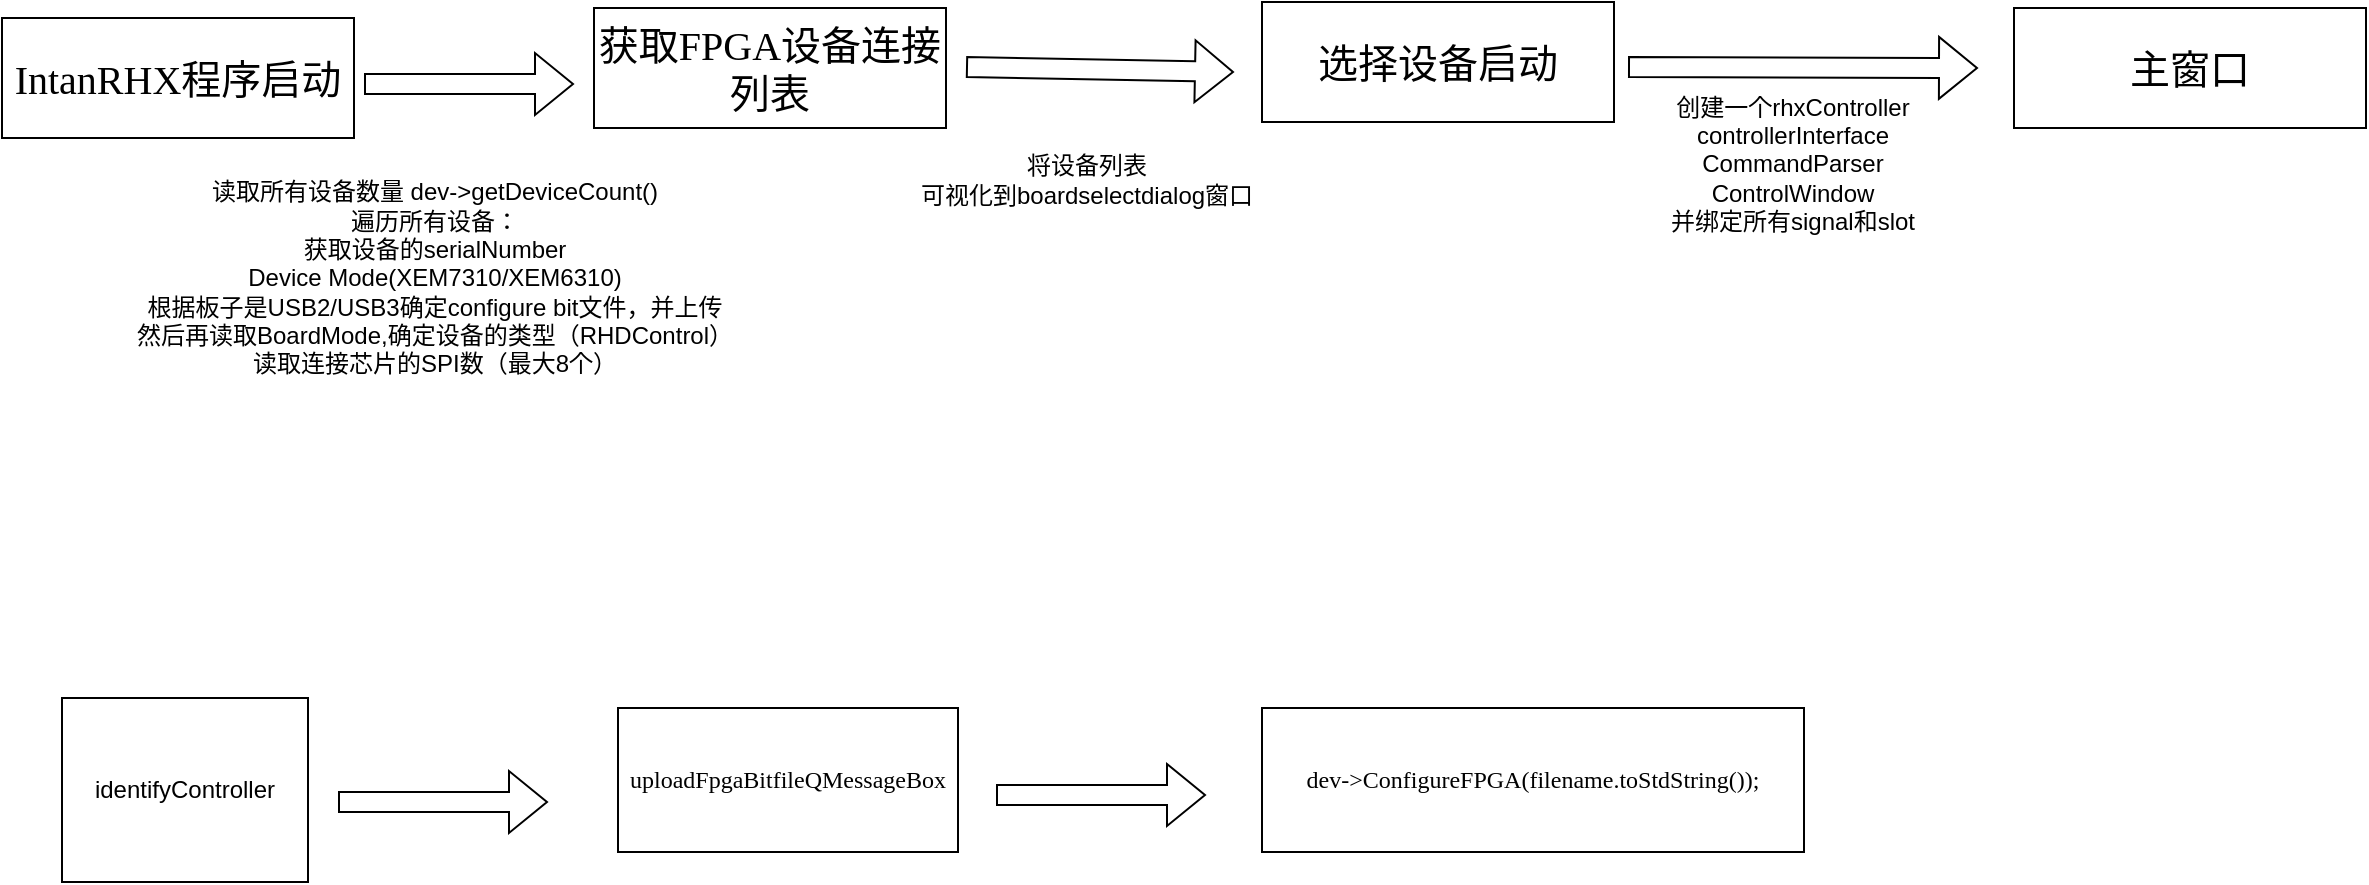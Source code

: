 <mxfile version="21.5.0" type="github">
  <diagram name="第 1 页" id="i18JGJ34kbMfS3A-ol3H">
    <mxGraphModel dx="1834" dy="700" grid="0" gridSize="10" guides="1" tooltips="1" connect="1" arrows="1" fold="1" page="0" pageScale="1" pageWidth="827" pageHeight="1169" math="0" shadow="0">
      <root>
        <mxCell id="0" />
        <mxCell id="1" parent="0" />
        <mxCell id="L6RwBhN4z3n0MRpypiLH-1" value="&lt;font face=&quot;宋体&quot; style=&quot;font-size: 20px;&quot;&gt;IntanRHX程序启动&lt;/font&gt;" style="rounded=0;whiteSpace=wrap;html=1;" vertex="1" parent="1">
          <mxGeometry x="-215" y="99" width="176" height="60" as="geometry" />
        </mxCell>
        <mxCell id="L6RwBhN4z3n0MRpypiLH-2" value="&lt;font face=&quot;宋体&quot; style=&quot;font-size: 20px;&quot;&gt;获取FPGA设备连接列表&lt;/font&gt;" style="rounded=0;whiteSpace=wrap;html=1;" vertex="1" parent="1">
          <mxGeometry x="81" y="94" width="176" height="60" as="geometry" />
        </mxCell>
        <mxCell id="L6RwBhN4z3n0MRpypiLH-3" value="&lt;font face=&quot;宋体&quot; style=&quot;font-size: 20px;&quot;&gt;选择设备启动&lt;/font&gt;" style="rounded=0;whiteSpace=wrap;html=1;" vertex="1" parent="1">
          <mxGeometry x="415" y="91" width="176" height="60" as="geometry" />
        </mxCell>
        <mxCell id="L6RwBhN4z3n0MRpypiLH-4" value="&lt;font face=&quot;宋体&quot;&gt;&lt;span style=&quot;font-size: 20px;&quot;&gt;主窗口&lt;/span&gt;&lt;/font&gt;" style="rounded=0;whiteSpace=wrap;html=1;" vertex="1" parent="1">
          <mxGeometry x="791" y="94" width="176" height="60" as="geometry" />
        </mxCell>
        <mxCell id="L6RwBhN4z3n0MRpypiLH-5" value="" style="shape=flexArrow;endArrow=classic;html=1;rounded=0;" edge="1" parent="1">
          <mxGeometry width="50" height="50" relative="1" as="geometry">
            <mxPoint x="-34" y="132" as="sourcePoint" />
            <mxPoint x="71" y="132" as="targetPoint" />
          </mxGeometry>
        </mxCell>
        <mxCell id="L6RwBhN4z3n0MRpypiLH-6" value="" style="shape=flexArrow;endArrow=classic;html=1;rounded=0;" edge="1" parent="1">
          <mxGeometry width="50" height="50" relative="1" as="geometry">
            <mxPoint x="267" y="123.5" as="sourcePoint" />
            <mxPoint x="401" y="126" as="targetPoint" />
          </mxGeometry>
        </mxCell>
        <mxCell id="L6RwBhN4z3n0MRpypiLH-7" value="" style="shape=flexArrow;endArrow=classic;html=1;rounded=0;" edge="1" parent="1">
          <mxGeometry width="50" height="50" relative="1" as="geometry">
            <mxPoint x="598" y="123.5" as="sourcePoint" />
            <mxPoint x="773" y="124" as="targetPoint" />
          </mxGeometry>
        </mxCell>
        <mxCell id="L6RwBhN4z3n0MRpypiLH-8" value="读取所有设备数量 dev-&amp;gt;getDeviceCount()&lt;br&gt;遍历所有设备：&lt;br&gt;获取设备的serialNumber&lt;br&gt;Device Mode(XEM7310/XEM6310)&lt;br&gt;根据板子是USB2/USB3确定configure bit文件，并上传&lt;br&gt;然后再读取BoardMode,确定设备的类型（RHDControl）&lt;br&gt;读取连接芯片的SPI数（最大8个）&lt;br&gt;" style="text;html=1;align=center;verticalAlign=middle;resizable=0;points=[];autosize=1;strokeColor=none;fillColor=none;" vertex="1" parent="1">
          <mxGeometry x="-157" y="172" width="316" height="113" as="geometry" />
        </mxCell>
        <mxCell id="L6RwBhN4z3n0MRpypiLH-9" value="将设备列表&lt;br&gt;可视化到boardselectdialog窗口" style="text;html=1;align=center;verticalAlign=middle;resizable=0;points=[];autosize=1;strokeColor=none;fillColor=none;" vertex="1" parent="1">
          <mxGeometry x="235" y="159" width="184" height="41" as="geometry" />
        </mxCell>
        <mxCell id="L6RwBhN4z3n0MRpypiLH-10" value="创建一个rhxController&lt;br&gt;controllerInterface&lt;br&gt;CommandParser&lt;br&gt;ControlWindow&lt;br&gt;并绑定所有signal和slot" style="text;html=1;align=center;verticalAlign=middle;resizable=0;points=[];autosize=1;strokeColor=none;fillColor=none;" vertex="1" parent="1">
          <mxGeometry x="610" y="130" width="140" height="84" as="geometry" />
        </mxCell>
        <mxCell id="L6RwBhN4z3n0MRpypiLH-11" value="identifyController" style="rounded=0;whiteSpace=wrap;html=1;" vertex="1" parent="1">
          <mxGeometry x="-185" y="439" width="123" height="92" as="geometry" />
        </mxCell>
        <mxCell id="L6RwBhN4z3n0MRpypiLH-12" value="" style="shape=flexArrow;endArrow=classic;html=1;rounded=0;" edge="1" parent="1">
          <mxGeometry width="50" height="50" relative="1" as="geometry">
            <mxPoint x="-47" y="491" as="sourcePoint" />
            <mxPoint x="58" y="491" as="targetPoint" />
          </mxGeometry>
        </mxCell>
        <mxCell id="L6RwBhN4z3n0MRpypiLH-13" value="&lt;font face=&quot;宋体&quot;&gt;uploadFpgaBitfileQMessageBox&lt;/font&gt;" style="rounded=0;whiteSpace=wrap;html=1;" vertex="1" parent="1">
          <mxGeometry x="93" y="444" width="170" height="72" as="geometry" />
        </mxCell>
        <mxCell id="L6RwBhN4z3n0MRpypiLH-14" value="&lt;font face=&quot;宋体&quot;&gt;dev-&amp;gt;ConfigureFPGA(filename.toStdString());&lt;/font&gt;" style="rounded=0;whiteSpace=wrap;html=1;" vertex="1" parent="1">
          <mxGeometry x="415" y="444" width="271" height="72" as="geometry" />
        </mxCell>
        <mxCell id="L6RwBhN4z3n0MRpypiLH-15" value="" style="shape=flexArrow;endArrow=classic;html=1;rounded=0;" edge="1" parent="1">
          <mxGeometry width="50" height="50" relative="1" as="geometry">
            <mxPoint x="282" y="487.5" as="sourcePoint" />
            <mxPoint x="387" y="487.5" as="targetPoint" />
          </mxGeometry>
        </mxCell>
      </root>
    </mxGraphModel>
  </diagram>
</mxfile>

